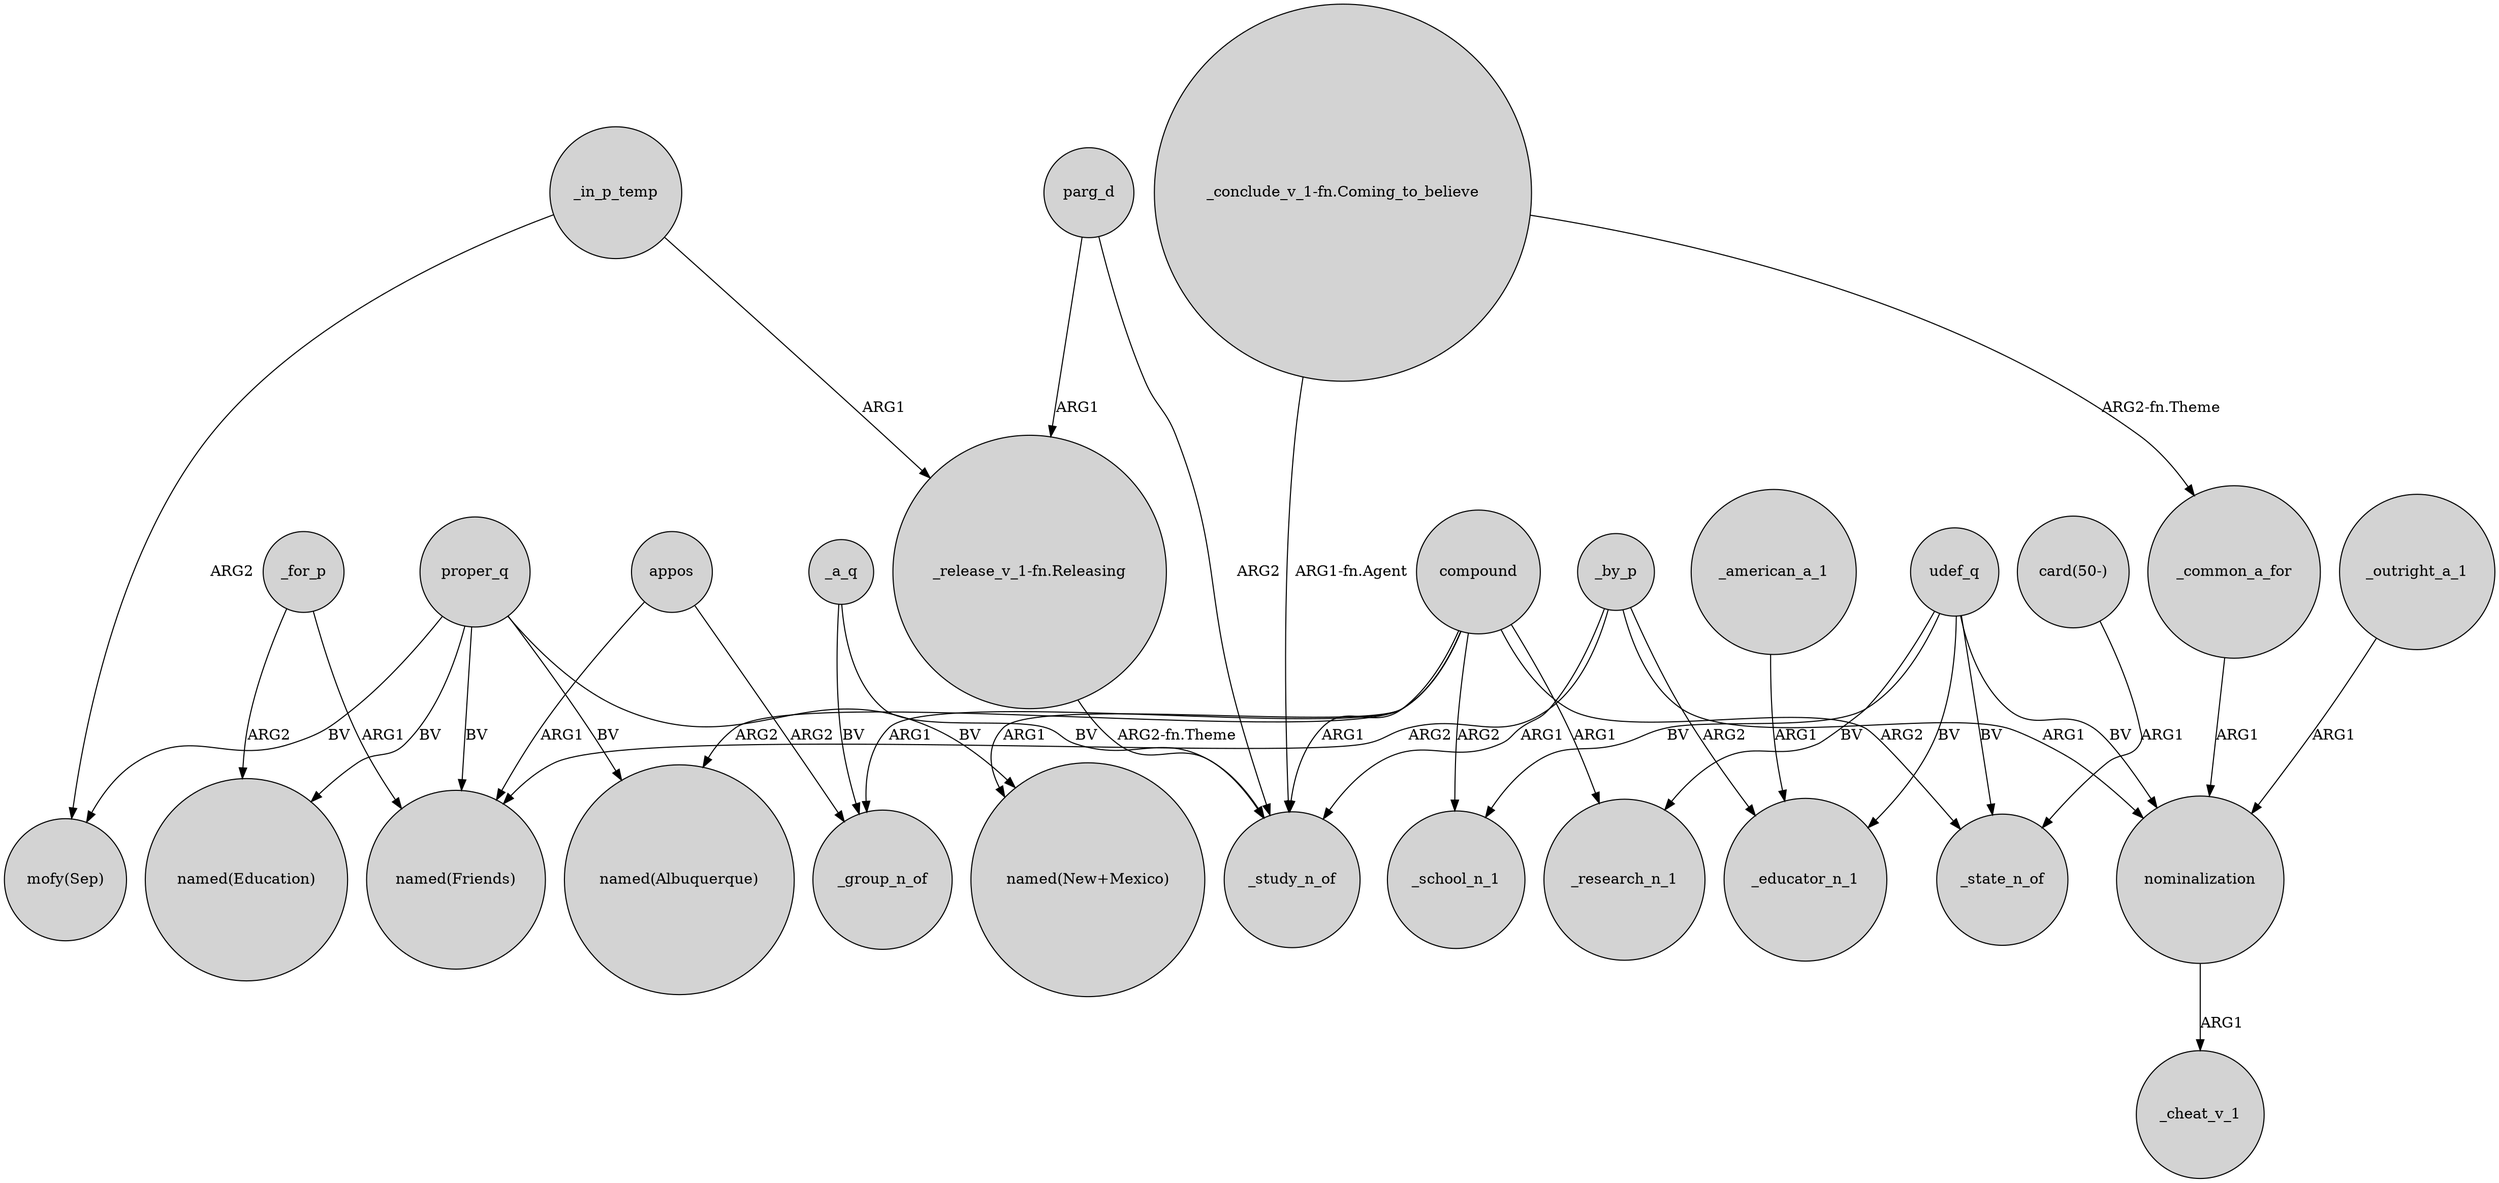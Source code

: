 digraph {
	node [shape=circle style=filled]
	_a_q -> _study_n_of [label=BV]
	_by_p -> "named(Friends)" [label=ARG2]
	"_conclude_v_1-fn.Coming_to_believe" -> _common_a_for [label="ARG2-fn.Theme"]
	_outright_a_1 -> nominalization [label=ARG1]
	parg_d -> _study_n_of [label=ARG2]
	_by_p -> _educator_n_1 [label=ARG2]
	udef_q -> _state_n_of [label=BV]
	udef_q -> _research_n_1 [label=BV]
	compound -> "named(New+Mexico)" [label=ARG1]
	_for_p -> "named(Education)" [label=ARG2]
	compound -> _state_n_of [label=ARG2]
	parg_d -> "_release_v_1-fn.Releasing" [label=ARG1]
	proper_q -> "named(Education)" [label=BV]
	proper_q -> "mofy(Sep)" [label=BV]
	compound -> _research_n_1 [label=ARG1]
	_by_p -> nominalization [label=ARG1]
	_in_p_temp -> "_release_v_1-fn.Releasing" [label=ARG1]
	"card(50-)" -> _state_n_of [label=ARG1]
	"_release_v_1-fn.Releasing" -> _study_n_of [label="ARG2-fn.Theme"]
	udef_q -> _educator_n_1 [label=BV]
	appos -> _group_n_of [label=ARG2]
	_for_p -> "named(Friends)" [label=ARG1]
	nominalization -> _cheat_v_1 [label=ARG1]
	udef_q -> nominalization [label=BV]
	compound -> _study_n_of [label=ARG1]
	proper_q -> "named(Albuquerque)" [label=BV]
	"_conclude_v_1-fn.Coming_to_believe" -> _study_n_of [label="ARG1-fn.Agent"]
	appos -> "named(Friends)" [label=ARG1]
	_common_a_for -> nominalization [label=ARG1]
	proper_q -> "named(Friends)" [label=BV]
	_a_q -> _group_n_of [label=BV]
	compound -> "named(Albuquerque)" [label=ARG2]
	compound -> _school_n_1 [label=ARG2]
	_by_p -> _study_n_of [label=ARG1]
	udef_q -> _school_n_1 [label=BV]
	_in_p_temp -> "mofy(Sep)" [label=ARG2]
	compound -> _group_n_of [label=ARG1]
	proper_q -> "named(New+Mexico)" [label=BV]
	_american_a_1 -> _educator_n_1 [label=ARG1]
}

